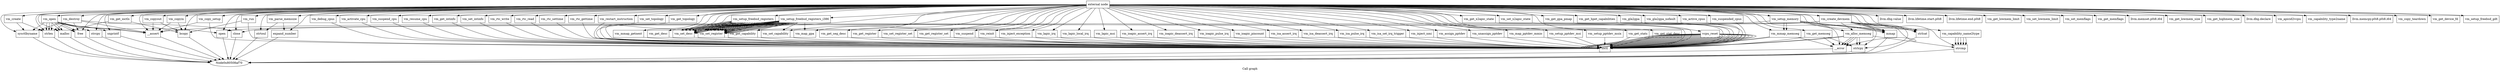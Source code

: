 digraph "Call graph" {
	label="Call graph";

	Node0x80508af40 [shape=record,label="{external node}"];
	Node0x80508af40 -> Node0x80508afd0;
	Node0x80508af40 -> Node0x804e760f0;
	Node0x80508af40 -> Node0x804e76030;
	Node0x80508af40 -> Node0x804e76090;
	Node0x80508af40 -> Node0x804e76150;
	Node0x80508af40 -> Node0x804e761b0;
	Node0x80508af40 -> Node0x804e76210;
	Node0x80508af40 -> Node0x804e76270;
	Node0x80508af40 -> Node0x804e762d0;
	Node0x80508af40 -> Node0x804e76330;
	Node0x80508af40 -> Node0x804e76390;
	Node0x80508af40 -> Node0x804e763f0;
	Node0x80508af40 -> Node0x804e76450;
	Node0x80508af40 -> Node0x804e764b0;
	Node0x80508af40 -> Node0x804e765d0;
	Node0x80508af40 -> Node0x804e76510;
	Node0x80508af40 -> Node0x804e76570;
	Node0x80508af40 -> Node0x804e76630;
	Node0x80508af40 -> Node0x804e76690;
	Node0x80508af40 -> Node0x804e766f0;
	Node0x80508af40 -> Node0x804e76750;
	Node0x80508af40 -> Node0x804e767b0;
	Node0x80508af40 -> Node0x804e76810;
	Node0x80508af40 -> Node0x804e76930;
	Node0x80508af40 -> Node0x804e76870;
	Node0x80508af40 -> Node0x804e768d0;
	Node0x80508af40 -> Node0x804e76990;
	Node0x80508af40 -> Node0x804e769f0;
	Node0x80508af40 -> Node0x804e76a50;
	Node0x80508af40 -> Node0x804e76ab0;
	Node0x80508af40 -> Node0x804e76b70;
	Node0x80508af40 -> Node0x804e76bd0;
	Node0x80508af40 -> Node0x804e76c30;
	Node0x80508af40 -> Node0x804e76c90;
	Node0x80508af40 -> Node0x804e76cf0;
	Node0x80508af40 -> Node0x804e76d50;
	Node0x80508af40 -> Node0x804e76e10;
	Node0x80508af40 -> Node0x804e76db0;
	Node0x80508af40 -> Node0x804e76e70;
	Node0x80508af40 -> Node0x804e76ed0;
	Node0x80508af40 -> Node0x804e76f30;
	Node0x80508af40 -> Node0x804e76f90;
	Node0x80508af40 -> Node0x804e76ff0;
	Node0x80508af40 -> Node0x804e77050;
	Node0x80508af40 -> Node0x804e770b0;
	Node0x80508af40 -> Node0x804e77110;
	Node0x80508af40 -> Node0x804e77170;
	Node0x80508af40 -> Node0x804e771d0;
	Node0x80508af40 -> Node0x804e77230;
	Node0x80508af40 -> Node0x804e77290;
	Node0x80508af40 -> Node0x804e772f0;
	Node0x80508af40 -> Node0x804e77350;
	Node0x80508af40 -> Node0x804e773b0;
	Node0x80508af40 -> Node0x804e77410;
	Node0x80508af40 -> Node0x804e77470;
	Node0x80508af40 -> Node0x804e774d0;
	Node0x80508af40 -> Node0x804e77530;
	Node0x80508af40 -> Node0x804e77590;
	Node0x80508af40 -> Node0x804e775f0;
	Node0x80508af40 -> Node0x804e77650;
	Node0x80508af40 -> Node0x804e776b0;
	Node0x80508af40 -> Node0x804e77710;
	Node0x80508af40 -> Node0x804e77770;
	Node0x80508af40 -> Node0x804e777d0;
	Node0x80508af40 -> Node0x804e77830;
	Node0x80508af40 -> Node0x804e77890;
	Node0x80508af40 -> Node0x804e778f0;
	Node0x80508af40 -> Node0x804e77950;
	Node0x80508af40 -> Node0x804e779b0;
	Node0x80508af40 -> Node0x804e77a10;
	Node0x80508af40 -> Node0x804e77a70;
	Node0x80508af40 -> Node0x804e77ad0;
	Node0x80508af40 -> Node0x804e77b30;
	Node0x80508af40 -> Node0x804e77b90;
	Node0x80508af40 -> Node0x804e77bf0;
	Node0x80508af40 -> Node0x804e77c50;
	Node0x80508af40 -> Node0x804e77cb0;
	Node0x80508af40 -> Node0x804e77d10;
	Node0x80508af40 -> Node0x804e77d70;
	Node0x80508af40 -> Node0x804e77dd0;
	Node0x80508af40 -> Node0x804e77e30;
	Node0x80508af40 -> Node0x804e77e90;
	Node0x80508af40 -> Node0x804e77ef0;
	Node0x80508af40 -> Node0x804e77f50;
	Node0x80508af40 -> Node0x804e77fb0;
	Node0x80508af40 -> Node0x804e78010;
	Node0x80508af40 -> Node0x804e78070;
	Node0x80508af40 -> Node0x804e780d0;
	Node0x80508af40 -> Node0x804e78130;
	Node0x80508af40 -> Node0x804e78190;
	Node0x80508af40 -> Node0x804e781f0;
	Node0x80508af40 -> Node0x804e78250;
	Node0x80508af40 -> Node0x804e782b0;
	Node0x80508af40 -> Node0x804e78310;
	Node0x80508af40 -> Node0x804e78370;
	Node0x80508af40 -> Node0x804e783d0;
	Node0x80508af40 -> Node0x804e78430;
	Node0x80508af40 -> Node0x804e78490;
	Node0x80508af40 -> Node0x804e784f0;
	Node0x80508af40 -> Node0x804e78550;
	Node0x80508af40 -> Node0x804e785b0;
	Node0x80508af40 -> Node0x804e78610;
	Node0x80508af40 -> Node0x804e78670;
	Node0x80508af40 -> Node0x804e786d0;
	Node0x80508af40 -> Node0x804e78730;
	Node0x80508af40 -> Node0x804e78790;
	Node0x80508afd0 [shape=record,label="{vm_create}"];
	Node0x80508afd0 -> Node0x804e76030;
	Node0x80508afd0 -> Node0x804e76090;
	Node0x804e760f0 [shape=record,label="{llvm.dbg.value}"];
	Node0x804e76030 [shape=record,label="{strlen}"];
	Node0x804e76030 -> Node0x80508af70;
	Node0x804e76090 [shape=record,label="{sysctlbyname}"];
	Node0x804e76090 -> Node0x80508af70;
	Node0x804e76150 [shape=record,label="{vm_open}"];
	Node0x804e76150 -> Node0x804e76030;
	Node0x804e76150 -> Node0x804e761b0;
	Node0x804e76150 -> Node0x804e76210;
	Node0x804e76150 -> Node0x804e76270;
	Node0x804e76150 -> Node0x804e76030;
	Node0x804e76150 -> Node0x804e761b0;
	Node0x804e76150 -> Node0x804e76210;
	Node0x804e76150 -> Node0x804e762d0;
	Node0x804e76150 -> Node0x804e76330;
	Node0x804e76150 -> Node0x804e76390;
	Node0x804e76150 -> Node0x804e76030;
	Node0x804e76150 -> Node0x804e76090;
	Node0x804e76150 -> Node0x804e76390;
	Node0x804e761b0 [shape=record,label="{malloc}"];
	Node0x804e761b0 -> Node0x80508af70;
	Node0x804e76210 [shape=record,label="{__assert}"];
	Node0x804e76210 -> Node0x80508af70;
	Node0x804e76270 [shape=record,label="{strcpy}"];
	Node0x804e76270 -> Node0x80508af70;
	Node0x804e762d0 [shape=record,label="{snprintf}"];
	Node0x804e762d0 -> Node0x80508af70;
	Node0x804e76330 [shape=record,label="{open}"];
	Node0x804e76330 -> Node0x80508af70;
	Node0x804e76390 [shape=record,label="{free}"];
	Node0x804e76390 -> Node0x80508af70;
	Node0x804e763f0 [shape=record,label="{vm_destroy}"];
	Node0x804e763f0 -> Node0x804e76210;
	Node0x804e763f0 -> Node0x804e76450;
	Node0x804e763f0 -> Node0x804e76030;
	Node0x804e763f0 -> Node0x804e76090;
	Node0x804e763f0 -> Node0x804e76390;
	Node0x804e76450 [shape=record,label="{close}"];
	Node0x804e76450 -> Node0x80508af70;
	Node0x804e764b0 [shape=record,label="{vm_parse_memsize}"];
	Node0x804e764b0 -> Node0x804e76510;
	Node0x804e764b0 -> Node0x804e76570;
	Node0x804e765d0 [shape=record,label="{llvm.lifetime.start.p0i8}"];
	Node0x804e76510 [shape=record,label="{strtoul}"];
	Node0x804e76510 -> Node0x80508af70;
	Node0x804e76570 [shape=record,label="{expand_number}"];
	Node0x804e76570 -> Node0x80508af70;
	Node0x804e76630 [shape=record,label="{llvm.lifetime.end.p0i8}"];
	Node0x804e76690 [shape=record,label="{vm_get_lowmem_limit}"];
	Node0x804e766f0 [shape=record,label="{vm_set_lowmem_limit}"];
	Node0x804e76750 [shape=record,label="{vm_set_memflags}"];
	Node0x804e767b0 [shape=record,label="{vm_get_memflags}"];
	Node0x804e76810 [shape=record,label="{vm_mmap_memseg}"];
	Node0x804e76810 -> Node0x804e76870;
	Node0x804e76810 -> Node0x804e768d0;
	Node0x804e76810 -> Node0x804e76870;
	Node0x804e76e10 [shape=record,label="{llvm.dbg.declare}"];
	Node0x804e76930 [shape=record,label="{llvm.memset.p0i8.i64}"];
	Node0x804e76870 [shape=record,label="{ioctl}"];
	Node0x804e76870 -> Node0x80508af70;
	Node0x804e768d0 [shape=record,label="{__error}"];
	Node0x804e768d0 -> Node0x80508af70;
	Node0x804e76990 [shape=record,label="{vm_mmap_getnext}"];
	Node0x804e76990 -> Node0x804e76870;
	Node0x804e769f0 [shape=record,label="{vm_get_memseg}"];
	Node0x804e769f0 -> Node0x804e76870;
	Node0x804e769f0 -> Node0x804e76a50;
	Node0x804e769f0 -> Node0x804e768d0;
	Node0x804e76a50 [shape=record,label="{strlcpy}"];
	Node0x804e76a50 -> Node0x80508af70;
	Node0x804e76ab0 [shape=record,label="{vm_setup_memory}"];
	Node0x804e76ab0 -> Node0x804e76210;
	Node0x804e76ab0 -> Node0x804e76b10;
	Node0x804e76ab0 -> Node0x804e76b70;
	Node0x804e76ab0 -> Node0x804e76810;
	Node0x804e76ab0 -> Node0x804e76b70;
	Node0x804e76ab0 -> Node0x804e76810;
	Node0x804e76ab0 -> Node0x804e76b70;
	Node0x804e76b10 [shape=record,label="{vm_alloc_memseg}"];
	Node0x804e76b10 -> Node0x804e76870;
	Node0x804e76b10 -> Node0x804e76a50;
	Node0x804e76b10 -> Node0x804e768d0;
	Node0x804e76b10 -> Node0x804e76bd0;
	Node0x804e76b10 -> Node0x804e768d0;
	Node0x804e76b10 -> Node0x804e76a50;
	Node0x804e76b10 -> Node0x804e768d0;
	Node0x804e76b10 -> Node0x804e76870;
	Node0x804e76b70 [shape=record,label="{mmap}"];
	Node0x804e76b70 -> Node0x80508af70;
	Node0x804e76bd0 [shape=record,label="{strcmp}"];
	Node0x804e76bd0 -> Node0x80508af70;
	Node0x804e76c30 [shape=record,label="{vm_map_gpa}"];
	Node0x804e76c90 [shape=record,label="{vm_get_lowmem_size}"];
	Node0x804e76cf0 [shape=record,label="{vm_get_highmem_size}"];
	Node0x804e76d50 [shape=record,label="{vm_create_devmem}"];
	Node0x804e76d50 -> Node0x804e768d0;
	Node0x804e76d50 -> Node0x804e76b10;
	Node0x804e76d50 -> Node0x804e76a50;
	Node0x804e76d50 -> Node0x804e76db0;
	Node0x804e76d50 -> Node0x804e76db0;
	Node0x804e76d50 -> Node0x804e76db0;
	Node0x804e76d50 -> Node0x804e76330;
	Node0x804e76d50 -> Node0x804e76b70;
	Node0x804e76d50 -> Node0x804e76b70;
	Node0x804e76d50 -> Node0x804e76450;
	Node0x804e76db0 [shape=record,label="{strlcat}"];
	Node0x804e76db0 -> Node0x80508af70;
	Node0x804e76e70 [shape=record,label="{vm_set_desc}"];
	Node0x804e76e70 -> Node0x804e76870;
	Node0x804e76ed0 [shape=record,label="{vm_get_desc}"];
	Node0x804e76ed0 -> Node0x804e76870;
	Node0x804e76f30 [shape=record,label="{vm_get_seg_desc}"];
	Node0x804e76f30 -> Node0x804e76870;
	Node0x804e76f90 [shape=record,label="{vm_set_register}"];
	Node0x804e76f90 -> Node0x804e76870;
	Node0x804e76ff0 [shape=record,label="{vm_get_register}"];
	Node0x804e76ff0 -> Node0x804e76870;
	Node0x804e77050 [shape=record,label="{vm_set_register_set}"];
	Node0x804e77050 -> Node0x804e76870;
	Node0x804e770b0 [shape=record,label="{vm_get_register_set}"];
	Node0x804e770b0 -> Node0x804e76870;
	Node0x804e77110 [shape=record,label="{vm_run}"];
	Node0x804e77110 -> Node0x804e76870;
	Node0x804e77110 -> Node0x804e77170;
	Node0x804e77170 [shape=record,label="{bcopy}"];
	Node0x804e77170 -> Node0x80508af70;
	Node0x804e771d0 [shape=record,label="{vm_suspend}"];
	Node0x804e771d0 -> Node0x804e76870;
	Node0x804e77230 [shape=record,label="{vm_reinit}"];
	Node0x804e77230 -> Node0x804e76870;
	Node0x804e77290 [shape=record,label="{vm_inject_exception}"];
	Node0x804e77290 -> Node0x804e76870;
	Node0x804e772f0 [shape=record,label="{vm_apicid2vcpu}"];
	Node0x804e77350 [shape=record,label="{vm_lapic_irq}"];
	Node0x804e77350 -> Node0x804e76870;
	Node0x804e773b0 [shape=record,label="{vm_lapic_local_irq}"];
	Node0x804e773b0 -> Node0x804e76870;
	Node0x804e77410 [shape=record,label="{vm_lapic_msi}"];
	Node0x804e77410 -> Node0x804e76870;
	Node0x804e77470 [shape=record,label="{vm_ioapic_assert_irq}"];
	Node0x804e77470 -> Node0x804e76870;
	Node0x804e774d0 [shape=record,label="{vm_ioapic_deassert_irq}"];
	Node0x804e774d0 -> Node0x804e76870;
	Node0x804e77530 [shape=record,label="{vm_ioapic_pulse_irq}"];
	Node0x804e77530 -> Node0x804e76870;
	Node0x804e77590 [shape=record,label="{vm_ioapic_pincount}"];
	Node0x804e77590 -> Node0x804e76870;
	Node0x804e775f0 [shape=record,label="{vm_isa_assert_irq}"];
	Node0x804e775f0 -> Node0x804e76870;
	Node0x804e77650 [shape=record,label="{vm_isa_deassert_irq}"];
	Node0x804e77650 -> Node0x804e76870;
	Node0x804e776b0 [shape=record,label="{vm_isa_pulse_irq}"];
	Node0x804e776b0 -> Node0x804e76870;
	Node0x804e77710 [shape=record,label="{vm_isa_set_irq_trigger}"];
	Node0x804e77710 -> Node0x804e76870;
	Node0x804e77770 [shape=record,label="{vm_inject_nmi}"];
	Node0x804e77770 -> Node0x804e76870;
	Node0x804e777d0 [shape=record,label="{vm_capability_name2type}"];
	Node0x804e777d0 -> Node0x804e76bd0;
	Node0x804e777d0 -> Node0x804e76bd0;
	Node0x804e777d0 -> Node0x804e76bd0;
	Node0x804e777d0 -> Node0x804e76bd0;
	Node0x804e777d0 -> Node0x804e76bd0;
	Node0x804e77830 [shape=record,label="{vm_capability_type2name}"];
	Node0x804e77890 [shape=record,label="{vm_get_capability}"];
	Node0x804e77890 -> Node0x804e76870;
	Node0x804e778f0 [shape=record,label="{vm_set_capability}"];
	Node0x804e778f0 -> Node0x804e76870;
	Node0x804e77950 [shape=record,label="{vm_assign_pptdev}"];
	Node0x804e77950 -> Node0x804e76870;
	Node0x804e779b0 [shape=record,label="{vm_unassign_pptdev}"];
	Node0x804e779b0 -> Node0x804e76870;
	Node0x804e77a10 [shape=record,label="{vm_map_pptdev_mmio}"];
	Node0x804e77a10 -> Node0x804e76870;
	Node0x804e77a70 [shape=record,label="{vm_setup_pptdev_msi}"];
	Node0x804e77a70 -> Node0x804e76870;
	Node0x804e77ad0 [shape=record,label="{vm_setup_pptdev_msix}"];
	Node0x804e77ad0 -> Node0x804e76870;
	Node0x804e77b30 [shape=record,label="{vm_get_stats}"];
	Node0x804e77b30 -> Node0x804e76870;
	Node0x804e77b90 [shape=record,label="{llvm.memcpy.p0i8.p0i8.i64}"];
	Node0x804e77bf0 [shape=record,label="{vm_get_stat_desc}"];
	Node0x804e77bf0 -> Node0x804e76870;
	Node0x804e77c50 [shape=record,label="{vm_get_x2apic_state}"];
	Node0x804e77c50 -> Node0x804e76870;
	Node0x804e77cb0 [shape=record,label="{vm_set_x2apic_state}"];
	Node0x804e77cb0 -> Node0x804e76870;
	Node0x804e77d10 [shape=record,label="{vcpu_reset}"];
	Node0x804e77d10 -> Node0x804e76870;
	Node0x804e77d10 -> Node0x804e76870;
	Node0x804e77d10 -> Node0x804e76870;
	Node0x804e77d10 -> Node0x804e76870;
	Node0x804e77d10 -> Node0x804e76870;
	Node0x804e77d10 -> Node0x804e76870;
	Node0x804e77d10 -> Node0x804e76870;
	Node0x804e77d10 -> Node0x804e76870;
	Node0x804e77d10 -> Node0x804e76870;
	Node0x804e77d10 -> Node0x804e76870;
	Node0x804e77d10 -> Node0x804e76870;
	Node0x804e77d10 -> Node0x804e76870;
	Node0x804e77d10 -> Node0x804e76870;
	Node0x804e77d10 -> Node0x804e76870;
	Node0x804e77d10 -> Node0x804e76870;
	Node0x804e77d10 -> Node0x804e76870;
	Node0x804e77d10 -> Node0x804e76870;
	Node0x804e77d10 -> Node0x804e76870;
	Node0x804e77d10 -> Node0x804e76870;
	Node0x804e77d10 -> Node0x804e76870;
	Node0x804e77d10 -> Node0x804e76870;
	Node0x804e77d10 -> Node0x804e76870;
	Node0x804e77d10 -> Node0x804e76870;
	Node0x804e77d10 -> Node0x804e76870;
	Node0x804e77d10 -> Node0x804e76870;
	Node0x804e77d10 -> Node0x804e76870;
	Node0x804e77d10 -> Node0x804e76870;
	Node0x804e77d10 -> Node0x804e76870;
	Node0x804e77d10 -> Node0x804e76870;
	Node0x804e77d10 -> Node0x804e76870;
	Node0x804e77d10 -> Node0x804e76870;
	Node0x804e77d70 [shape=record,label="{vm_get_gpa_pmap}"];
	Node0x804e77d70 -> Node0x804e76870;
	Node0x804e77dd0 [shape=record,label="{vm_get_hpet_capabilities}"];
	Node0x804e77dd0 -> Node0x804e76870;
	Node0x804e77e30 [shape=record,label="{vm_gla2gpa}"];
	Node0x804e77e30 -> Node0x804e76870;
	Node0x804e77e90 [shape=record,label="{vm_gla2gpa_nofault}"];
	Node0x804e77e90 -> Node0x804e76870;
	Node0x804e77ef0 [shape=record,label="{vm_copy_setup}"];
	Node0x804e77ef0 -> Node0x804e76210;
	Node0x804e77ef0 -> Node0x804e76870;
	Node0x804e77f50 [shape=record,label="{vm_copy_teardown}"];
	Node0x804e77fb0 [shape=record,label="{vm_copyin}"];
	Node0x804e77fb0 -> Node0x804e76210;
	Node0x804e77fb0 -> Node0x804e77170;
	Node0x804e78010 [shape=record,label="{vm_copyout}"];
	Node0x804e78010 -> Node0x804e76210;
	Node0x804e78010 -> Node0x804e77170;
	Node0x804e78070 [shape=record,label="{vm_active_cpus}"];
	Node0x804e78070 -> Node0x804e76870;
	Node0x804e780d0 [shape=record,label="{vm_suspended_cpus}"];
	Node0x804e780d0 -> Node0x804e76870;
	Node0x804e78130 [shape=record,label="{vm_debug_cpus}"];
	Node0x804e78130 -> Node0x804e76870;
	Node0x804e78190 [shape=record,label="{vm_activate_cpu}"];
	Node0x804e78190 -> Node0x804e76870;
	Node0x804e781f0 [shape=record,label="{vm_suspend_cpu}"];
	Node0x804e781f0 -> Node0x804e76870;
	Node0x804e78250 [shape=record,label="{vm_resume_cpu}"];
	Node0x804e78250 -> Node0x804e76870;
	Node0x804e782b0 [shape=record,label="{vm_get_intinfo}"];
	Node0x804e782b0 -> Node0x804e76870;
	Node0x804e78310 [shape=record,label="{vm_set_intinfo}"];
	Node0x804e78310 -> Node0x804e76870;
	Node0x804e78370 [shape=record,label="{vm_rtc_write}"];
	Node0x804e78370 -> Node0x804e76870;
	Node0x804e783d0 [shape=record,label="{vm_rtc_read}"];
	Node0x804e783d0 -> Node0x804e76870;
	Node0x804e78430 [shape=record,label="{vm_rtc_settime}"];
	Node0x804e78430 -> Node0x804e76870;
	Node0x804e78490 [shape=record,label="{vm_rtc_gettime}"];
	Node0x804e78490 -> Node0x804e76870;
	Node0x804e784f0 [shape=record,label="{vm_restart_instruction}"];
	Node0x804e784f0 -> Node0x804e76870;
	Node0x804e78550 [shape=record,label="{vm_set_topology}"];
	Node0x804e78550 -> Node0x804e76870;
	Node0x804e785b0 [shape=record,label="{vm_get_topology}"];
	Node0x804e785b0 -> Node0x804e76870;
	Node0x804e78610 [shape=record,label="{vm_get_device_fd}"];
	Node0x804e78670 [shape=record,label="{vm_get_ioctls}"];
	Node0x804e78670 -> Node0x804e761b0;
	Node0x804e78670 -> Node0x804e77170;
	Node0x804e786d0 [shape=record,label="{vm_setup_freebsd_registers_i386}"];
	Node0x804e786d0 -> Node0x804e77890;
	Node0x804e786d0 -> Node0x804e778f0;
	Node0x804e786d0 -> Node0x804e76f90;
	Node0x804e786d0 -> Node0x804e76f90;
	Node0x804e786d0 -> Node0x804e76f90;
	Node0x804e786d0 -> Node0x804e76c30;
	Node0x804e786d0 -> Node0x804e76e70;
	Node0x804e786d0 -> Node0x804e76f90;
	Node0x804e786d0 -> Node0x804e76e70;
	Node0x804e786d0 -> Node0x804e76e70;
	Node0x804e786d0 -> Node0x804e76e70;
	Node0x804e786d0 -> Node0x804e76e70;
	Node0x804e786d0 -> Node0x804e76e70;
	Node0x804e786d0 -> Node0x804e76e70;
	Node0x804e786d0 -> Node0x804e76e70;
	Node0x804e786d0 -> Node0x804e76e70;
	Node0x804e786d0 -> Node0x804e76f90;
	Node0x804e786d0 -> Node0x804e76f90;
	Node0x804e786d0 -> Node0x804e76f90;
	Node0x804e786d0 -> Node0x804e76f90;
	Node0x804e786d0 -> Node0x804e76f90;
	Node0x804e786d0 -> Node0x804e76f90;
	Node0x804e786d0 -> Node0x804e76f90;
	Node0x804e786d0 -> Node0x804e76f90;
	Node0x804e786d0 -> Node0x804e76f90;
	Node0x804e786d0 -> Node0x804e76f90;
	Node0x804e78730 [shape=record,label="{vm_setup_freebsd_gdt}"];
	Node0x804e78790 [shape=record,label="{vm_setup_freebsd_registers}"];
	Node0x804e78790 -> Node0x804e76f90;
	Node0x804e78790 -> Node0x804e76f90;
	Node0x804e78790 -> Node0x804e76f90;
	Node0x804e78790 -> Node0x804e76f90;
	Node0x804e78790 -> Node0x804e76e70;
	Node0x804e78790 -> Node0x804e76e70;
	Node0x804e78790 -> Node0x804e76e70;
	Node0x804e78790 -> Node0x804e76e70;
	Node0x804e78790 -> Node0x804e76e70;
	Node0x804e78790 -> Node0x804e76e70;
	Node0x804e78790 -> Node0x804e76e70;
	Node0x804e78790 -> Node0x804e76e70;
	Node0x804e78790 -> Node0x804e76f90;
	Node0x804e78790 -> Node0x804e76f90;
	Node0x804e78790 -> Node0x804e76f90;
	Node0x804e78790 -> Node0x804e76f90;
	Node0x804e78790 -> Node0x804e76f90;
	Node0x804e78790 -> Node0x804e76f90;
	Node0x804e78790 -> Node0x804e76f90;
	Node0x804e78790 -> Node0x804e76f90;
	Node0x804e78790 -> Node0x804e76f90;
	Node0x804e78790 -> Node0x804e76f90;
	Node0x804e78790 -> Node0x804e76e70;
	Node0x804e78790 -> Node0x804e76f90;
}
